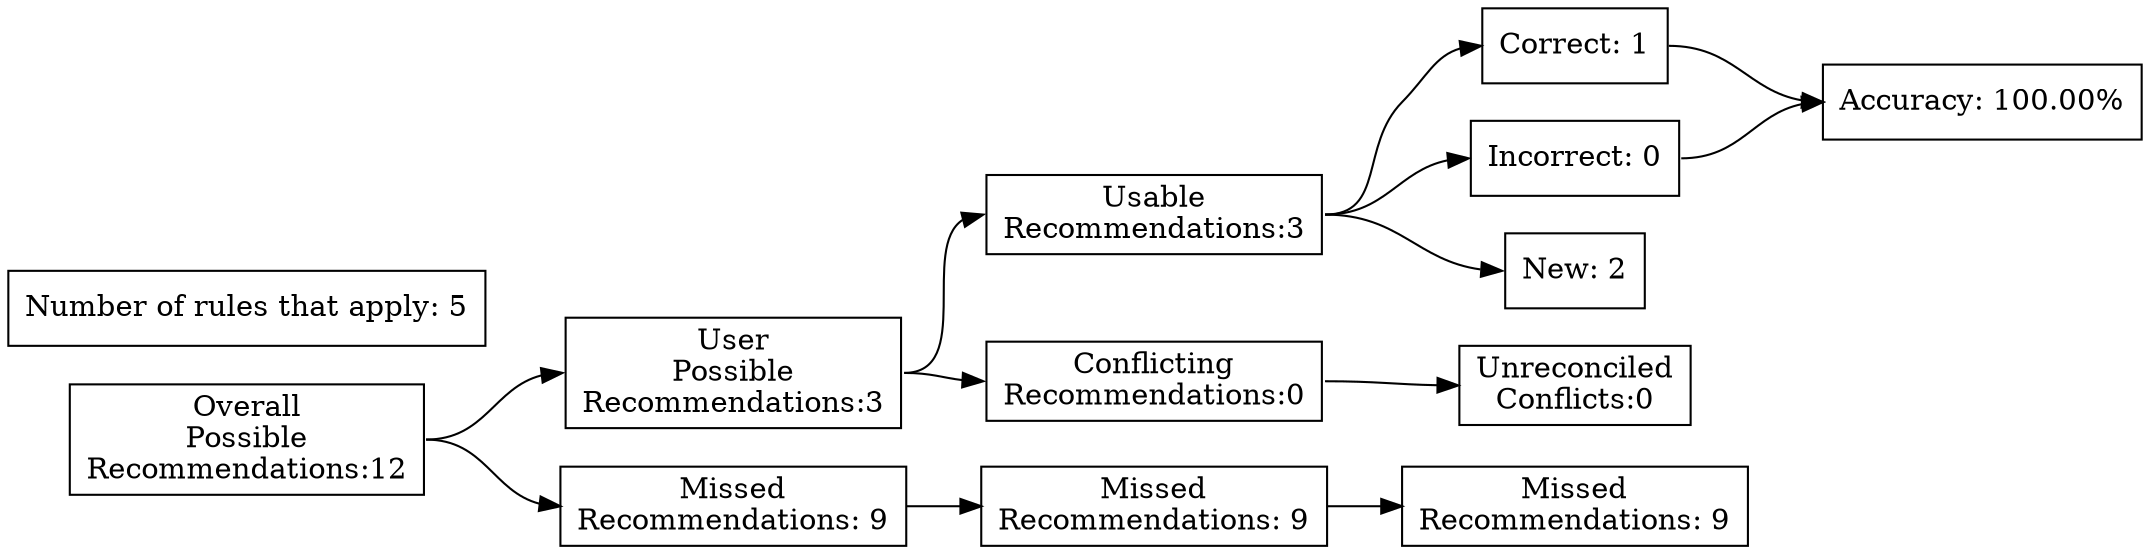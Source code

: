 digraph {
	graph [rankdir=LR]
	node [pos=r shape=box]
	edge [headport=w tailport=e]
		A [label="Overall
Possible
Recommendations:12"]
		B [label="User
Possible
Recommendations:3"]
		C [label="Missed
Recommendations: 9"]
		D [label="Usable
Recommendations:3"]
		E [label="Conflicting
Recommendations:0"]
		J [label="Missed
Recommendations: 9"]
		M [label="Unreconciled
Conflicts:0"]
		F [label="Correct: 1"]
		G [label="Incorrect: 0"]
		H [label="New: 2"]
		K [label="Missed
Recommendations: 9"]
		I [label="Accuracy: 100.00%"]
		l [label="Number of rules that apply: 5"]
			A -> B
			A -> C
			B -> D
			B -> E
			D -> F
			D -> G
			D -> H
			F -> I
			G -> I
			C -> J
			J -> K
			E -> M
}